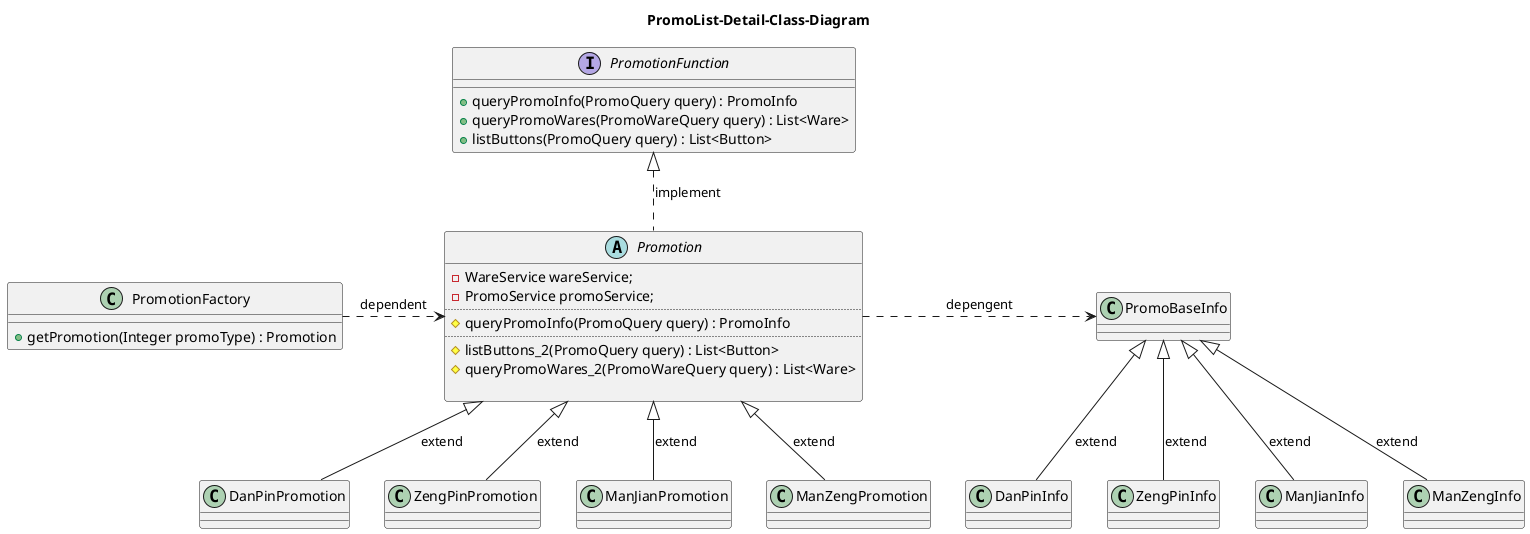@startuml
title PromoList-Detail-Class-Diagram
scale 1

interface PromotionFunction {
    +queryPromoInfo(PromoQuery query) : PromoInfo
    +queryPromoWares(PromoWareQuery query) : List<Ware>
    +listButtons(PromoQuery query) : List<Button>
}

abstract class Promotion {
    -WareService wareService;
    -PromoService promoService;
    ..
    #queryPromoInfo(PromoQuery query) : PromoInfo
    ..
    #listButtons_2(PromoQuery query) : List<Button>
    #queryPromoWares_2(PromoWareQuery query) : List<Ware>

}

class DanPinPromotion
class ZengPinPromotion
class ManJianPromotion
class ManZengPromotion

class PromotionFactory {
    +getPromotion(Integer promoType) : Promotion
}

PromotionFunction <|.. Promotion : implement

Promotion <|-- DanPinPromotion : extend
Promotion <|-- ZengPinPromotion : extend
Promotion <|-- ManJianPromotion : extend
Promotion <|-- ManZengPromotion : extend

PromotionFactory .right.> Promotion : dependent

class PromoBaseInfo
class DanPinInfo
class ZengPinInfo
class ManJianInfo
class ManZengInfo


Promotion .right.> PromoBaseInfo : depengent
DanPinInfo -up-|> PromoBaseInfo : extend
ZengPinInfo -up-|> PromoBaseInfo : extend
ManJianInfo -up-|> PromoBaseInfo : extend
ManZengInfo -up-|> PromoBaseInfo : extend


@enduml